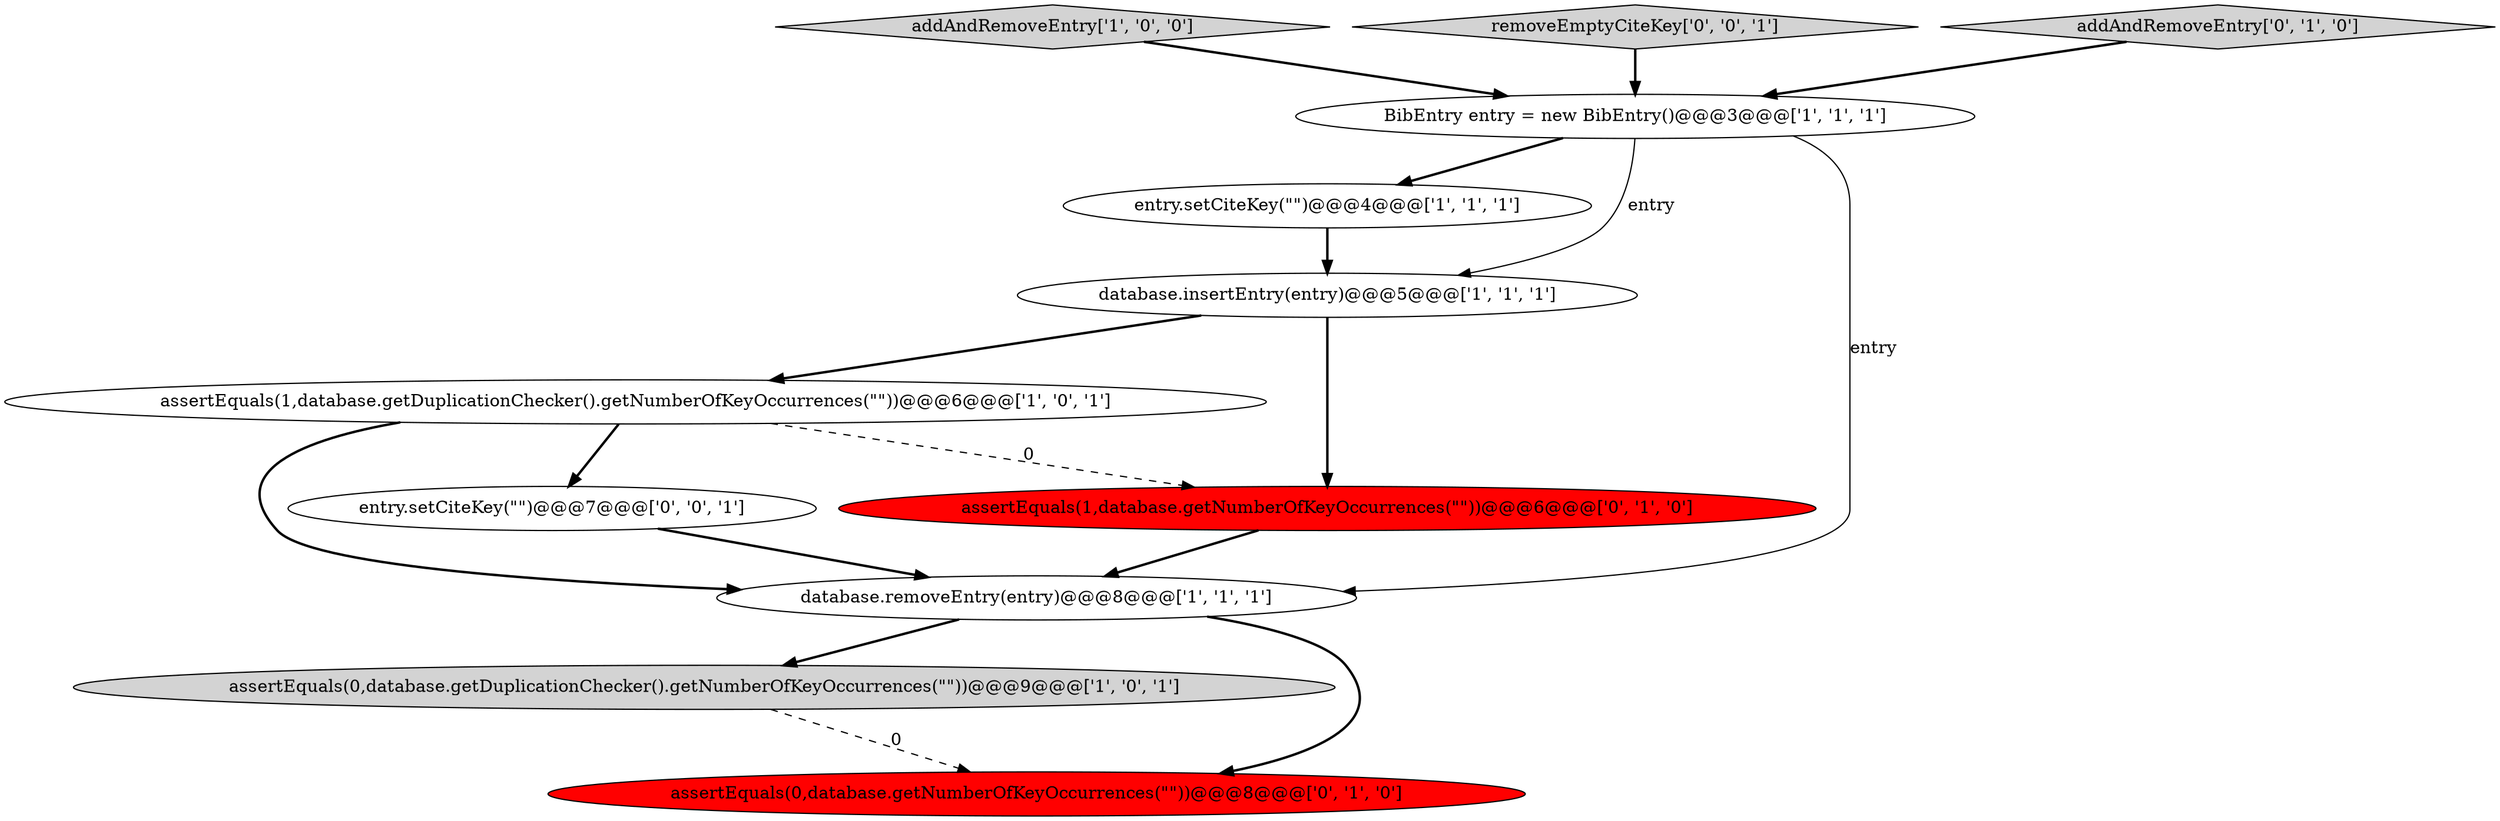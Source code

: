 digraph {
0 [style = filled, label = "assertEquals(0,database.getDuplicationChecker().getNumberOfKeyOccurrences(\"\"))@@@9@@@['1', '0', '1']", fillcolor = lightgray, shape = ellipse image = "AAA0AAABBB1BBB"];
6 [style = filled, label = "assertEquals(1,database.getDuplicationChecker().getNumberOfKeyOccurrences(\"\"))@@@6@@@['1', '0', '1']", fillcolor = white, shape = ellipse image = "AAA0AAABBB1BBB"];
5 [style = filled, label = "addAndRemoveEntry['1', '0', '0']", fillcolor = lightgray, shape = diamond image = "AAA0AAABBB1BBB"];
10 [style = filled, label = "entry.setCiteKey(\"\")@@@7@@@['0', '0', '1']", fillcolor = white, shape = ellipse image = "AAA0AAABBB3BBB"];
2 [style = filled, label = "database.insertEntry(entry)@@@5@@@['1', '1', '1']", fillcolor = white, shape = ellipse image = "AAA0AAABBB1BBB"];
3 [style = filled, label = "entry.setCiteKey(\"\")@@@4@@@['1', '1', '1']", fillcolor = white, shape = ellipse image = "AAA0AAABBB1BBB"];
11 [style = filled, label = "removeEmptyCiteKey['0', '0', '1']", fillcolor = lightgray, shape = diamond image = "AAA0AAABBB3BBB"];
9 [style = filled, label = "assertEquals(1,database.getNumberOfKeyOccurrences(\"\"))@@@6@@@['0', '1', '0']", fillcolor = red, shape = ellipse image = "AAA1AAABBB2BBB"];
8 [style = filled, label = "assertEquals(0,database.getNumberOfKeyOccurrences(\"\"))@@@8@@@['0', '1', '0']", fillcolor = red, shape = ellipse image = "AAA1AAABBB2BBB"];
1 [style = filled, label = "BibEntry entry = new BibEntry()@@@3@@@['1', '1', '1']", fillcolor = white, shape = ellipse image = "AAA0AAABBB1BBB"];
7 [style = filled, label = "addAndRemoveEntry['0', '1', '0']", fillcolor = lightgray, shape = diamond image = "AAA0AAABBB2BBB"];
4 [style = filled, label = "database.removeEntry(entry)@@@8@@@['1', '1', '1']", fillcolor = white, shape = ellipse image = "AAA0AAABBB1BBB"];
1->3 [style = bold, label=""];
1->4 [style = solid, label="entry"];
4->8 [style = bold, label=""];
6->4 [style = bold, label=""];
5->1 [style = bold, label=""];
0->8 [style = dashed, label="0"];
1->2 [style = solid, label="entry"];
7->1 [style = bold, label=""];
2->9 [style = bold, label=""];
3->2 [style = bold, label=""];
11->1 [style = bold, label=""];
2->6 [style = bold, label=""];
6->10 [style = bold, label=""];
9->4 [style = bold, label=""];
4->0 [style = bold, label=""];
6->9 [style = dashed, label="0"];
10->4 [style = bold, label=""];
}
